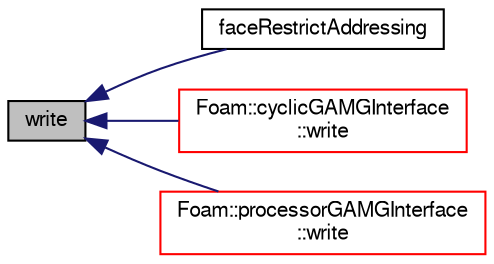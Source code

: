 digraph "write"
{
  bgcolor="transparent";
  edge [fontname="FreeSans",fontsize="10",labelfontname="FreeSans",labelfontsize="10"];
  node [fontname="FreeSans",fontsize="10",shape=record];
  rankdir="LR";
  Node303 [label="write",height=0.2,width=0.4,color="black", fillcolor="grey75", style="filled", fontcolor="black"];
  Node303 -> Node304 [dir="back",color="midnightblue",fontsize="10",style="solid",fontname="FreeSans"];
  Node304 [label="faceRestrictAddressing",height=0.2,width=0.4,color="black",URL="$a27026.html#abff59faa28e130ae0bee48a7dbbe45e7",tooltip="Return non-const access to face restrict addressing. "];
  Node303 -> Node305 [dir="back",color="midnightblue",fontsize="10",style="solid",fontname="FreeSans"];
  Node305 [label="Foam::cyclicGAMGInterface\l::write",height=0.2,width=0.4,color="red",URL="$a27022.html#a293fdfec8bdfbd5c3913ab4c9f3454ff",tooltip="Write to stream. "];
  Node303 -> Node308 [dir="back",color="midnightblue",fontsize="10",style="solid",fontname="FreeSans"];
  Node308 [label="Foam::processorGAMGInterface\l::write",height=0.2,width=0.4,color="red",URL="$a27034.html#a293fdfec8bdfbd5c3913ab4c9f3454ff",tooltip="Write to stream. "];
}
